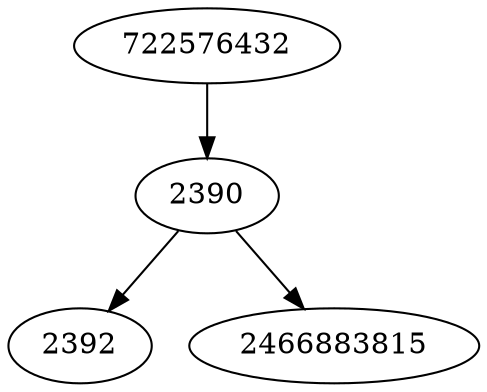 strict digraph  {
722576432;
2392;
2390;
2466883815;
722576432 -> 2390;
2390 -> 2466883815;
2390 -> 2392;
}
